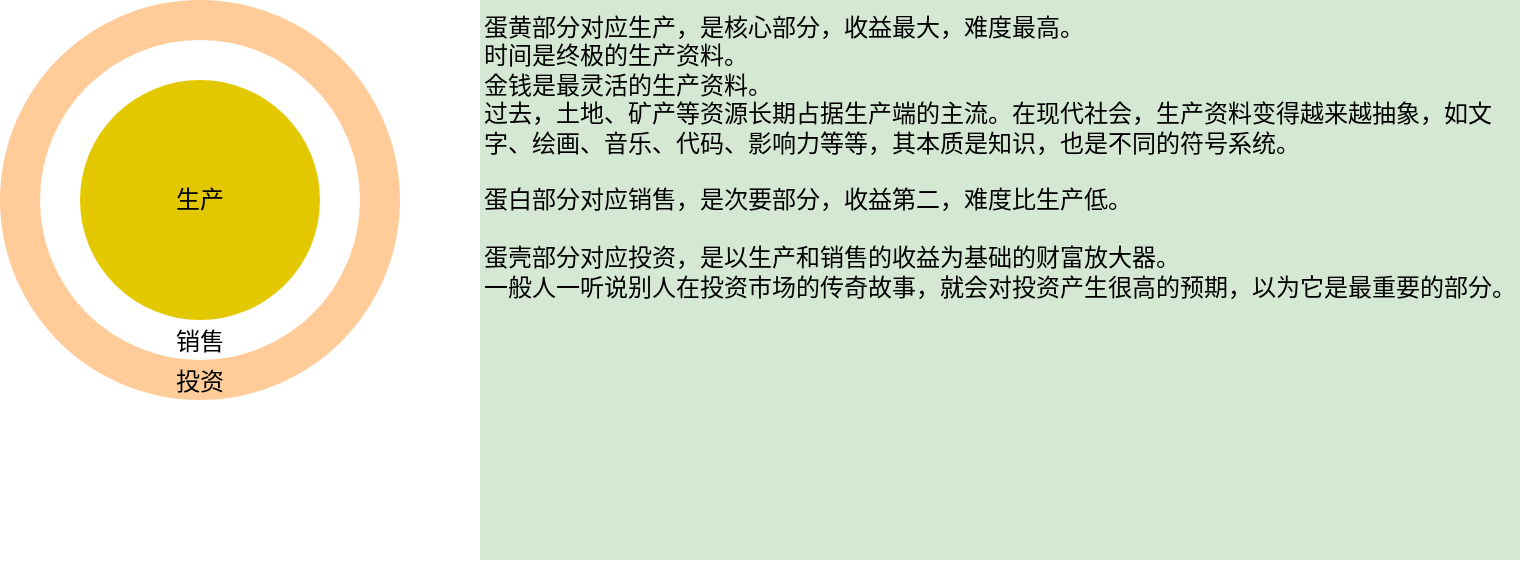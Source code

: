 <mxfile version="26.0.3">
  <diagram name="第 1 页" id="D5H8AzT_VC-e517OlI4p">
    <mxGraphModel dx="1050" dy="522" grid="1" gridSize="10" guides="1" tooltips="1" connect="1" arrows="1" fold="1" page="1" pageScale="1" pageWidth="827" pageHeight="1169" math="0" shadow="0">
      <root>
        <mxCell id="0" />
        <mxCell id="1" parent="0" />
        <mxCell id="7c-vlIwbRYnSEmysqgc2-3" value="投资" style="ellipse;whiteSpace=wrap;html=1;aspect=fixed;fillColor=#ffcc99;strokeColor=none;verticalAlign=bottom;" parent="1" vertex="1">
          <mxGeometry x="40" y="40" width="200" height="200" as="geometry" />
        </mxCell>
        <mxCell id="7c-vlIwbRYnSEmysqgc2-2" value="销售" style="ellipse;whiteSpace=wrap;html=1;aspect=fixed;strokeColor=none;verticalAlign=bottom;" parent="1" vertex="1">
          <mxGeometry x="60" y="60" width="160" height="160" as="geometry" />
        </mxCell>
        <mxCell id="7c-vlIwbRYnSEmysqgc2-1" value="生产" style="ellipse;whiteSpace=wrap;html=1;aspect=fixed;fillColor=#e3c800;strokeColor=none;gradientDirection=radial;fontColor=#000000;" parent="1" vertex="1">
          <mxGeometry x="80" y="80" width="120" height="120" as="geometry" />
        </mxCell>
        <mxCell id="7c-vlIwbRYnSEmysqgc2-5" value="蛋黄部分对应生产，是核心部分，收益最大，难度最高。&lt;div&gt;时间是终极的生产资料。&lt;/div&gt;&lt;div&gt;金钱是最灵活的生产资料。&lt;/div&gt;&lt;div&gt;过去，土地、矿产等资源长期占据生产端的主流。在现代社会，生产资料变得越来越抽象，如文字、绘画、音乐、代码、影响力等等，其本质是知识，也是不同的符号系统。&lt;br&gt;&lt;div&gt;&lt;br&gt;&lt;/div&gt;&lt;div&gt;蛋白部分对应销售，是次要部分，收益第二，难度比生产低。&lt;/div&gt;&lt;div&gt;&lt;br&gt;&lt;/div&gt;&lt;div&gt;蛋壳部分对应投资，是以生产和销售的收益为基础的财富放大器。&lt;/div&gt;&lt;div&gt;一般人一听说别人在投资市场的传奇故事，就会对投资产生很高的预期，以为它是最重要的部分&lt;span style=&quot;background-color: transparent; color: light-dark(rgb(0, 0, 0), rgb(255, 255, 255));&quot;&gt;。&lt;/span&gt;&lt;/div&gt;&lt;/div&gt;" style="text;html=1;align=left;verticalAlign=top;whiteSpace=wrap;rounded=0;fillColor=#d5e8d4;strokeColor=none;" parent="1" vertex="1">
          <mxGeometry x="280" y="40" width="520" height="280" as="geometry" />
        </mxCell>
      </root>
    </mxGraphModel>
  </diagram>
</mxfile>
